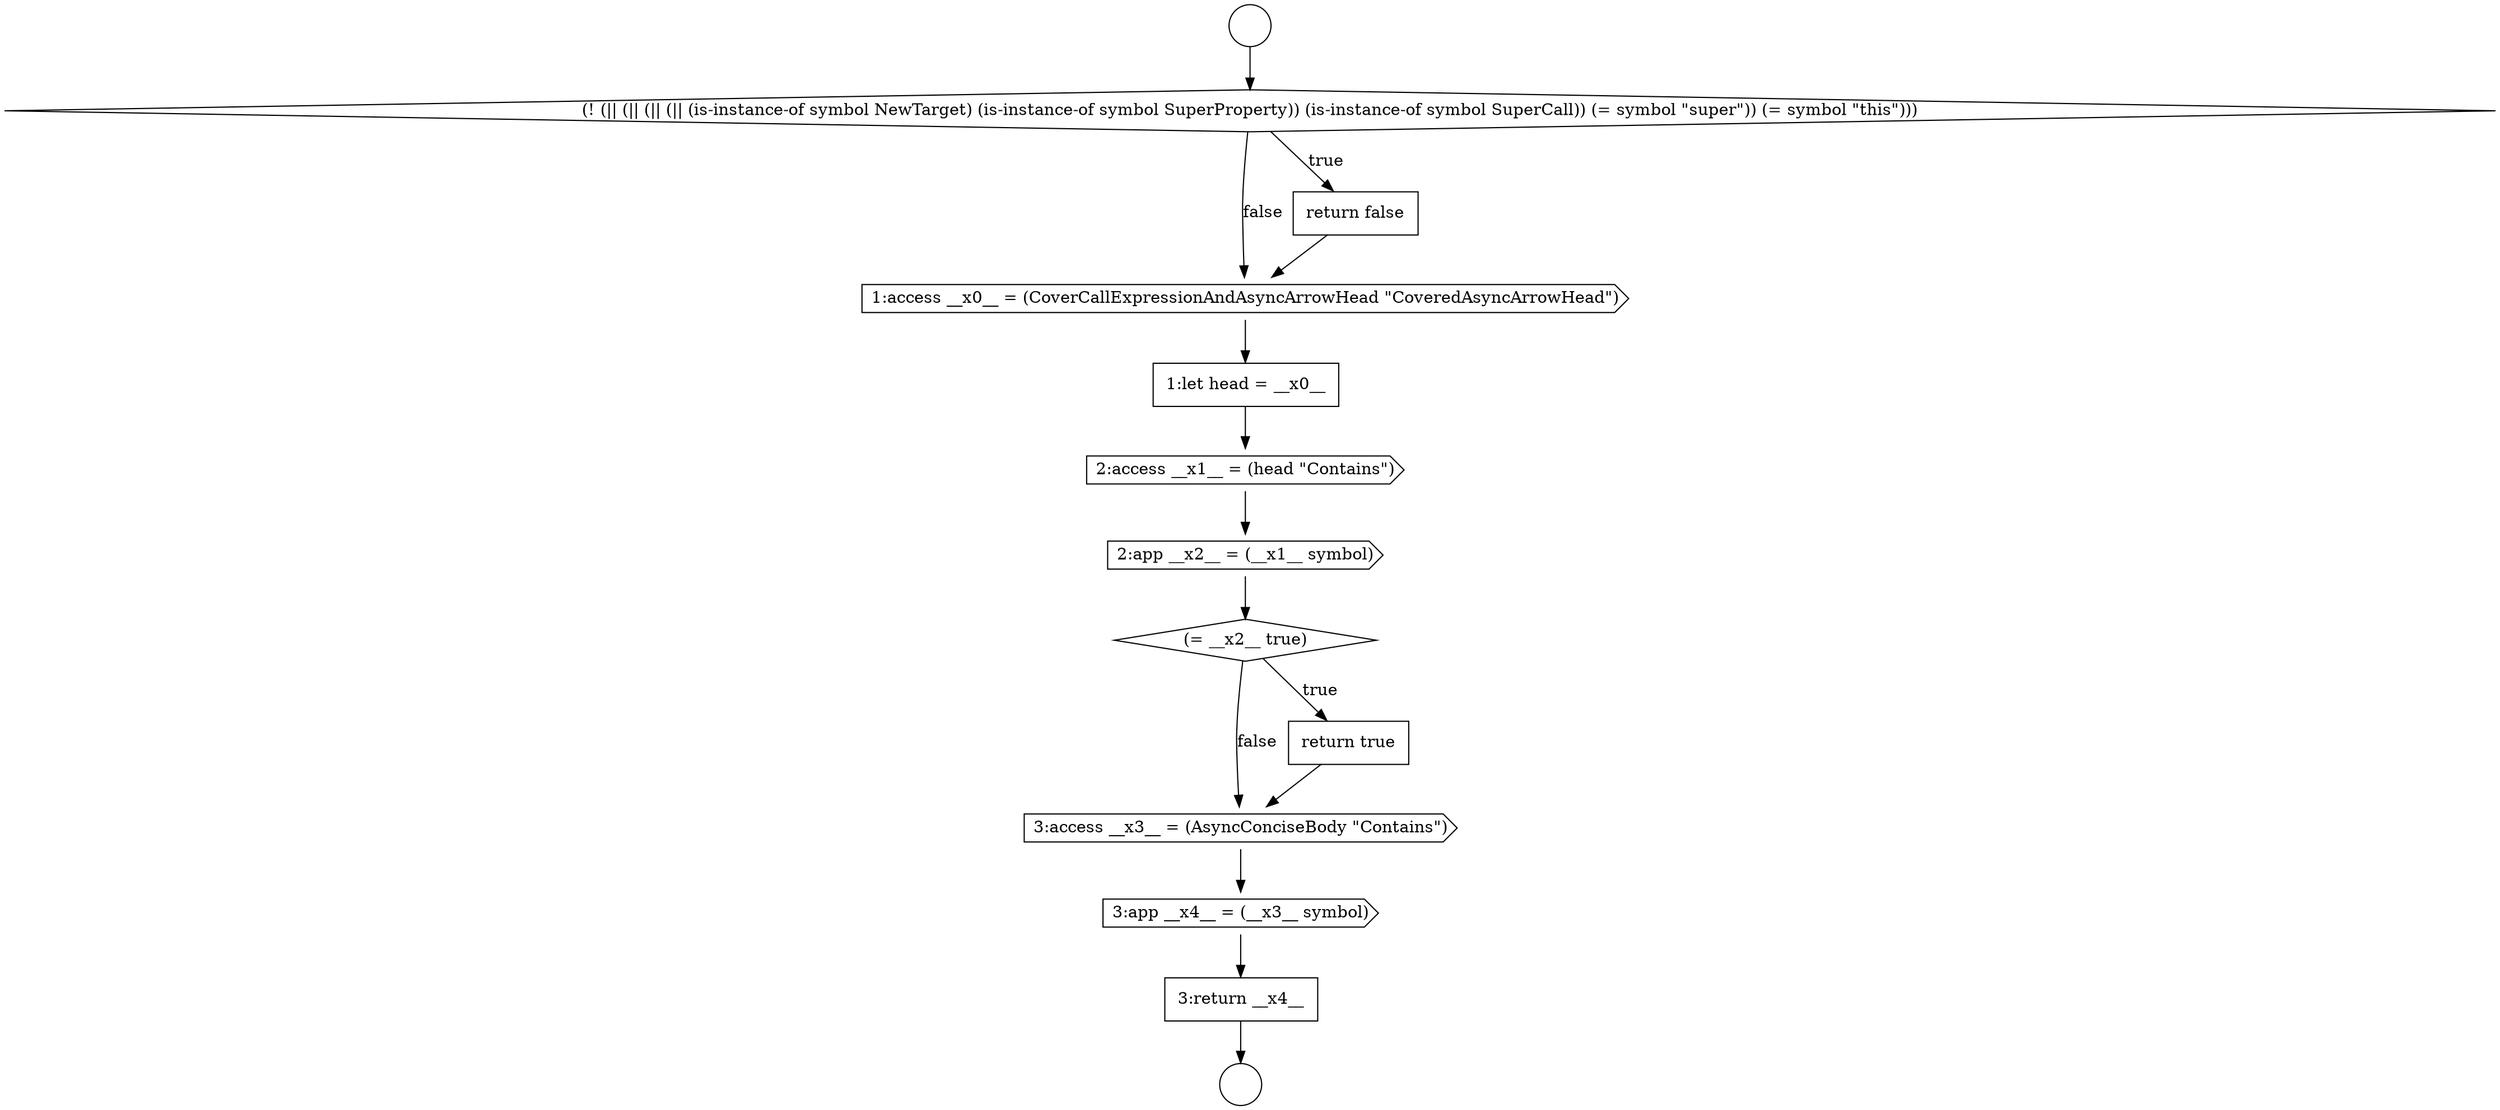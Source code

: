 digraph {
  node9020 [shape=cds, label=<<font color="black">3:app __x4__ = (__x3__ symbol)</font>> color="black" fillcolor="white" style=filled]
  node9013 [shape=cds, label=<<font color="black">1:access __x0__ = (CoverCallExpressionAndAsyncArrowHead &quot;CoveredAsyncArrowHead&quot;)</font>> color="black" fillcolor="white" style=filled]
  node9009 [shape=circle label=" " color="black" fillcolor="white" style=filled]
  node9016 [shape=cds, label=<<font color="black">2:app __x2__ = (__x1__ symbol)</font>> color="black" fillcolor="white" style=filled]
  node9021 [shape=none, margin=0, label=<<font color="black">
    <table border="0" cellborder="1" cellspacing="0" cellpadding="10">
      <tr><td align="left">3:return __x4__</td></tr>
    </table>
  </font>> color="black" fillcolor="white" style=filled]
  node9010 [shape=circle label=" " color="black" fillcolor="white" style=filled]
  node9015 [shape=cds, label=<<font color="black">2:access __x1__ = (head &quot;Contains&quot;)</font>> color="black" fillcolor="white" style=filled]
  node9019 [shape=cds, label=<<font color="black">3:access __x3__ = (AsyncConciseBody &quot;Contains&quot;)</font>> color="black" fillcolor="white" style=filled]
  node9014 [shape=none, margin=0, label=<<font color="black">
    <table border="0" cellborder="1" cellspacing="0" cellpadding="10">
      <tr><td align="left">1:let head = __x0__</td></tr>
    </table>
  </font>> color="black" fillcolor="white" style=filled]
  node9012 [shape=none, margin=0, label=<<font color="black">
    <table border="0" cellborder="1" cellspacing="0" cellpadding="10">
      <tr><td align="left">return false</td></tr>
    </table>
  </font>> color="black" fillcolor="white" style=filled]
  node9017 [shape=diamond, label=<<font color="black">(= __x2__ true)</font>> color="black" fillcolor="white" style=filled]
  node9018 [shape=none, margin=0, label=<<font color="black">
    <table border="0" cellborder="1" cellspacing="0" cellpadding="10">
      <tr><td align="left">return true</td></tr>
    </table>
  </font>> color="black" fillcolor="white" style=filled]
  node9011 [shape=diamond, label=<<font color="black">(! (|| (|| (|| (|| (is-instance-of symbol NewTarget) (is-instance-of symbol SuperProperty)) (is-instance-of symbol SuperCall)) (= symbol &quot;super&quot;)) (= symbol &quot;this&quot;)))</font>> color="black" fillcolor="white" style=filled]
  node9019 -> node9020 [ color="black"]
  node9009 -> node9011 [ color="black"]
  node9017 -> node9018 [label=<<font color="black">true</font>> color="black"]
  node9017 -> node9019 [label=<<font color="black">false</font>> color="black"]
  node9015 -> node9016 [ color="black"]
  node9020 -> node9021 [ color="black"]
  node9021 -> node9010 [ color="black"]
  node9013 -> node9014 [ color="black"]
  node9014 -> node9015 [ color="black"]
  node9018 -> node9019 [ color="black"]
  node9012 -> node9013 [ color="black"]
  node9011 -> node9012 [label=<<font color="black">true</font>> color="black"]
  node9011 -> node9013 [label=<<font color="black">false</font>> color="black"]
  node9016 -> node9017 [ color="black"]
}
